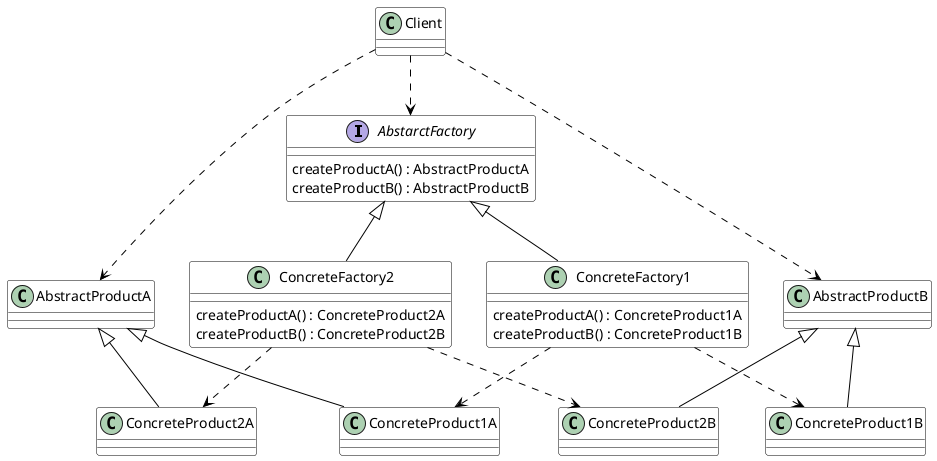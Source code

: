 ```plantuml
@startuml flex
    skinparam class {
	BackgroundColor White
	ArrowColor Black
	BorderColor Black
	
}
interface AbstarctFactory{
	createProductA() : AbstractProductA
	createProductB() : AbstractProductB
}
class ConcreteFactory1 {
	createProductA() : ConcreteProduct1A
	createProductB() : ConcreteProduct1B
}
class ConcreteFactory2{
	createProductA() : ConcreteProduct2A
	createProductB() : ConcreteProduct2B
}
class AbstractProductA{
}
class AbstractProductB{
}
class ConcreteProduct1A{
}
class ConcreteProduct1B{
}
class ConcreteProduct2A{
}
class ConcreteProduct2B{
}
class Client{

}

' --------------------------------------- '

AbstarctFactory <|-- ConcreteFactory1
AbstarctFactory <|-- ConcreteFactory2
' --------------------------------------- '

AbstractProductA <|-- ConcreteProduct1A
AbstractProductA <|-- ConcreteProduct2A
' --------------------------------------- '

AbstractProductB <|-- ConcreteProduct1B
AbstractProductB <|-- ConcreteProduct2B
' --------------------------------------- '


ConcreteFactory1 ..>  ConcreteProduct1A
ConcreteFactory1 ..>  ConcreteProduct1B
' --------------------------------------- '
ConcreteFactory2 ..>  ConcreteProduct2A
ConcreteFactory2 ..>  ConcreteProduct2B
' --------------------------------------- '

Client ..> AbstarctFactory
Client ..> AbstractProductA
Client ..> AbstractProductB 



@enduml

```
